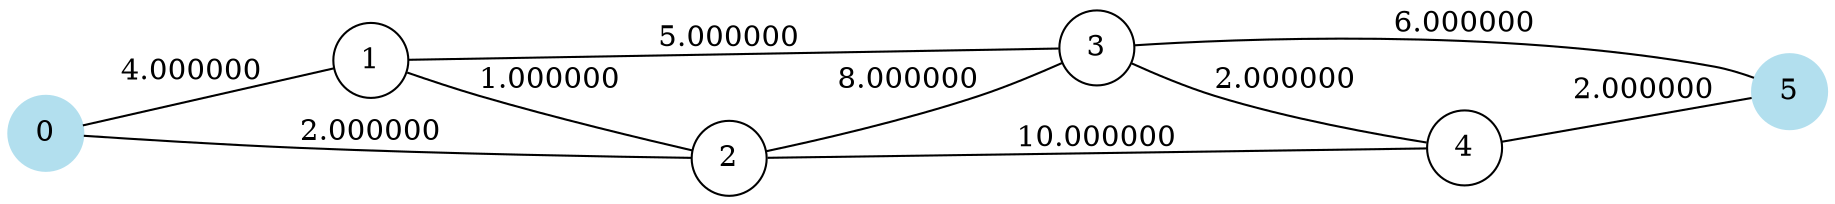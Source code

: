 graph G{
node [shape=circle];
rankdir=LR;
"0"[label="0" color=lightblue2, style=filled];
"1"[label="1"];
"2"[label="2"];
"3"[label="3"];
"4"[label="4"];
"5"[label="5" color=lightblue2, style=filled];
"0" -- "1" [label = "4.000000"];
"0" -- "2" [label = "2.000000"];
"1" -- "2" [label = "1.000000"];
"1" -- "3" [label = "5.000000"];
"2" -- "3" [label = "8.000000"];
"2" -- "4" [label = "10.000000"];
"3" -- "4" [label = "2.000000"];
"3" -- "5" [label = "6.000000"];
"4" -- "5" [label = "2.000000"];

}

